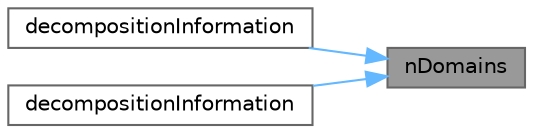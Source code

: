 digraph "nDomains"
{
 // LATEX_PDF_SIZE
  bgcolor="transparent";
  edge [fontname=Helvetica,fontsize=10,labelfontname=Helvetica,labelfontsize=10];
  node [fontname=Helvetica,fontsize=10,shape=box,height=0.2,width=0.4];
  rankdir="RL";
  Node1 [id="Node000001",label="nDomains",height=0.2,width=0.4,color="gray40", fillcolor="grey60", style="filled", fontcolor="black",tooltip=" "];
  Node1 -> Node2 [id="edge1_Node000001_Node000002",dir="back",color="steelblue1",style="solid",tooltip=" "];
  Node2 [id="Node000002",label="decompositionInformation",height=0.2,width=0.4,color="grey40", fillcolor="white", style="filled",URL="$classFoam_1_1decompositionInformation.html#ad4a8c5f84beb8a921b0e05a668371f7d",tooltip=" "];
  Node1 -> Node3 [id="edge2_Node000001_Node000003",dir="back",color="steelblue1",style="solid",tooltip=" "];
  Node3 [id="Node000003",label="decompositionInformation",height=0.2,width=0.4,color="grey40", fillcolor="white", style="filled",URL="$classFoam_1_1decompositionInformation.html#afd74ef89d29ac94b25601b4303ffb0a4",tooltip=" "];
}
